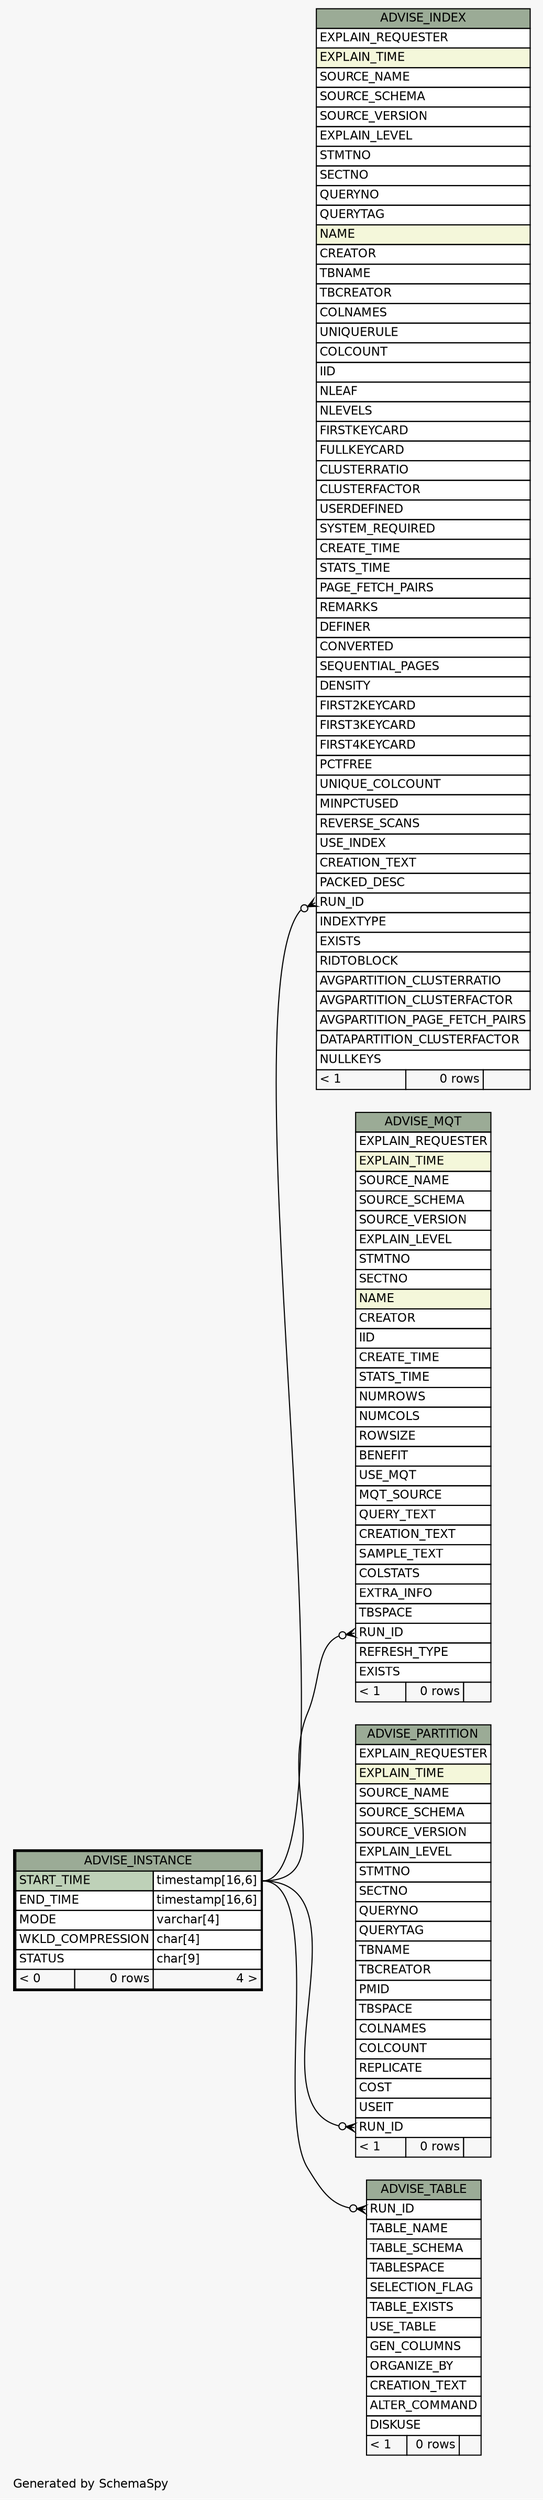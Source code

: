// dot 2.38.0 on Windows 10 10.0
// SchemaSpy rev Unknown
digraph "oneDegreeRelationshipsDiagram" {
  graph [
    rankdir="RL"
    bgcolor="#f7f7f7"
    label="\nGenerated by SchemaSpy"
    labeljust="l"
    nodesep="0.18"
    ranksep="0.46"
    fontname="Helvetica"
    fontsize="11"
  ];
  node [
    fontname="Helvetica"
    fontsize="11"
    shape="plaintext"
  ];
  edge [
    arrowsize="0.8"
  ];
  "ADVISE_INDEX":"RUN_ID":w -> "ADVISE_INSTANCE":"START_TIME.type":e [arrowhead=none dir=back arrowtail=crowodot];
  "ADVISE_MQT":"RUN_ID":w -> "ADVISE_INSTANCE":"START_TIME.type":e [arrowhead=none dir=back arrowtail=crowodot];
  "ADVISE_PARTITION":"RUN_ID":w -> "ADVISE_INSTANCE":"START_TIME.type":e [arrowhead=none dir=back arrowtail=crowodot];
  "ADVISE_TABLE":"RUN_ID":w -> "ADVISE_INSTANCE":"START_TIME.type":e [arrowhead=none dir=back arrowtail=crowodot];
  "ADVISE_INDEX" [
    label=<
    <TABLE BORDER="0" CELLBORDER="1" CELLSPACING="0" BGCOLOR="#ffffff">
      <TR><TD COLSPAN="3" BGCOLOR="#9bab96" ALIGN="CENTER">ADVISE_INDEX</TD></TR>
      <TR><TD PORT="EXPLAIN_REQUESTER" COLSPAN="3" ALIGN="LEFT">EXPLAIN_REQUESTER</TD></TR>
      <TR><TD PORT="EXPLAIN_TIME" COLSPAN="3" BGCOLOR="#f4f7da" ALIGN="LEFT">EXPLAIN_TIME</TD></TR>
      <TR><TD PORT="SOURCE_NAME" COLSPAN="3" ALIGN="LEFT">SOURCE_NAME</TD></TR>
      <TR><TD PORT="SOURCE_SCHEMA" COLSPAN="3" ALIGN="LEFT">SOURCE_SCHEMA</TD></TR>
      <TR><TD PORT="SOURCE_VERSION" COLSPAN="3" ALIGN="LEFT">SOURCE_VERSION</TD></TR>
      <TR><TD PORT="EXPLAIN_LEVEL" COLSPAN="3" ALIGN="LEFT">EXPLAIN_LEVEL</TD></TR>
      <TR><TD PORT="STMTNO" COLSPAN="3" ALIGN="LEFT">STMTNO</TD></TR>
      <TR><TD PORT="SECTNO" COLSPAN="3" ALIGN="LEFT">SECTNO</TD></TR>
      <TR><TD PORT="QUERYNO" COLSPAN="3" ALIGN="LEFT">QUERYNO</TD></TR>
      <TR><TD PORT="QUERYTAG" COLSPAN="3" ALIGN="LEFT">QUERYTAG</TD></TR>
      <TR><TD PORT="NAME" COLSPAN="3" BGCOLOR="#f4f7da" ALIGN="LEFT">NAME</TD></TR>
      <TR><TD PORT="CREATOR" COLSPAN="3" ALIGN="LEFT">CREATOR</TD></TR>
      <TR><TD PORT="TBNAME" COLSPAN="3" ALIGN="LEFT">TBNAME</TD></TR>
      <TR><TD PORT="TBCREATOR" COLSPAN="3" ALIGN="LEFT">TBCREATOR</TD></TR>
      <TR><TD PORT="COLNAMES" COLSPAN="3" ALIGN="LEFT">COLNAMES</TD></TR>
      <TR><TD PORT="UNIQUERULE" COLSPAN="3" ALIGN="LEFT">UNIQUERULE</TD></TR>
      <TR><TD PORT="COLCOUNT" COLSPAN="3" ALIGN="LEFT">COLCOUNT</TD></TR>
      <TR><TD PORT="IID" COLSPAN="3" ALIGN="LEFT">IID</TD></TR>
      <TR><TD PORT="NLEAF" COLSPAN="3" ALIGN="LEFT">NLEAF</TD></TR>
      <TR><TD PORT="NLEVELS" COLSPAN="3" ALIGN="LEFT">NLEVELS</TD></TR>
      <TR><TD PORT="FIRSTKEYCARD" COLSPAN="3" ALIGN="LEFT">FIRSTKEYCARD</TD></TR>
      <TR><TD PORT="FULLKEYCARD" COLSPAN="3" ALIGN="LEFT">FULLKEYCARD</TD></TR>
      <TR><TD PORT="CLUSTERRATIO" COLSPAN="3" ALIGN="LEFT">CLUSTERRATIO</TD></TR>
      <TR><TD PORT="CLUSTERFACTOR" COLSPAN="3" ALIGN="LEFT">CLUSTERFACTOR</TD></TR>
      <TR><TD PORT="USERDEFINED" COLSPAN="3" ALIGN="LEFT">USERDEFINED</TD></TR>
      <TR><TD PORT="SYSTEM_REQUIRED" COLSPAN="3" ALIGN="LEFT">SYSTEM_REQUIRED</TD></TR>
      <TR><TD PORT="CREATE_TIME" COLSPAN="3" ALIGN="LEFT">CREATE_TIME</TD></TR>
      <TR><TD PORT="STATS_TIME" COLSPAN="3" ALIGN="LEFT">STATS_TIME</TD></TR>
      <TR><TD PORT="PAGE_FETCH_PAIRS" COLSPAN="3" ALIGN="LEFT">PAGE_FETCH_PAIRS</TD></TR>
      <TR><TD PORT="REMARKS" COLSPAN="3" ALIGN="LEFT">REMARKS</TD></TR>
      <TR><TD PORT="DEFINER" COLSPAN="3" ALIGN="LEFT">DEFINER</TD></TR>
      <TR><TD PORT="CONVERTED" COLSPAN="3" ALIGN="LEFT">CONVERTED</TD></TR>
      <TR><TD PORT="SEQUENTIAL_PAGES" COLSPAN="3" ALIGN="LEFT">SEQUENTIAL_PAGES</TD></TR>
      <TR><TD PORT="DENSITY" COLSPAN="3" ALIGN="LEFT">DENSITY</TD></TR>
      <TR><TD PORT="FIRST2KEYCARD" COLSPAN="3" ALIGN="LEFT">FIRST2KEYCARD</TD></TR>
      <TR><TD PORT="FIRST3KEYCARD" COLSPAN="3" ALIGN="LEFT">FIRST3KEYCARD</TD></TR>
      <TR><TD PORT="FIRST4KEYCARD" COLSPAN="3" ALIGN="LEFT">FIRST4KEYCARD</TD></TR>
      <TR><TD PORT="PCTFREE" COLSPAN="3" ALIGN="LEFT">PCTFREE</TD></TR>
      <TR><TD PORT="UNIQUE_COLCOUNT" COLSPAN="3" ALIGN="LEFT">UNIQUE_COLCOUNT</TD></TR>
      <TR><TD PORT="MINPCTUSED" COLSPAN="3" ALIGN="LEFT">MINPCTUSED</TD></TR>
      <TR><TD PORT="REVERSE_SCANS" COLSPAN="3" ALIGN="LEFT">REVERSE_SCANS</TD></TR>
      <TR><TD PORT="USE_INDEX" COLSPAN="3" ALIGN="LEFT">USE_INDEX</TD></TR>
      <TR><TD PORT="CREATION_TEXT" COLSPAN="3" ALIGN="LEFT">CREATION_TEXT</TD></TR>
      <TR><TD PORT="PACKED_DESC" COLSPAN="3" ALIGN="LEFT">PACKED_DESC</TD></TR>
      <TR><TD PORT="RUN_ID" COLSPAN="3" ALIGN="LEFT">RUN_ID</TD></TR>
      <TR><TD PORT="INDEXTYPE" COLSPAN="3" ALIGN="LEFT">INDEXTYPE</TD></TR>
      <TR><TD PORT="EXISTS" COLSPAN="3" ALIGN="LEFT">EXISTS</TD></TR>
      <TR><TD PORT="RIDTOBLOCK" COLSPAN="3" ALIGN="LEFT">RIDTOBLOCK</TD></TR>
      <TR><TD PORT="AVGPARTITION_CLUSTERRATIO" COLSPAN="3" ALIGN="LEFT">AVGPARTITION_CLUSTERRATIO</TD></TR>
      <TR><TD PORT="AVGPARTITION_CLUSTERFACTOR" COLSPAN="3" ALIGN="LEFT">AVGPARTITION_CLUSTERFACTOR</TD></TR>
      <TR><TD PORT="AVGPARTITION_PAGE_FETCH_PAIRS" COLSPAN="3" ALIGN="LEFT">AVGPARTITION_PAGE_FETCH_PAIRS</TD></TR>
      <TR><TD PORT="DATAPARTITION_CLUSTERFACTOR" COLSPAN="3" ALIGN="LEFT">DATAPARTITION_CLUSTERFACTOR</TD></TR>
      <TR><TD PORT="NULLKEYS" COLSPAN="3" ALIGN="LEFT">NULLKEYS</TD></TR>
      <TR><TD ALIGN="LEFT" BGCOLOR="#f7f7f7">&lt; 1</TD><TD ALIGN="RIGHT" BGCOLOR="#f7f7f7">0 rows</TD><TD ALIGN="RIGHT" BGCOLOR="#f7f7f7">  </TD></TR>
    </TABLE>>
    URL="ADVISE_INDEX.html"
    tooltip="ADVISE_INDEX"
  ];
  "ADVISE_INSTANCE" [
    label=<
    <TABLE BORDER="2" CELLBORDER="1" CELLSPACING="0" BGCOLOR="#ffffff">
      <TR><TD COLSPAN="3" BGCOLOR="#9bab96" ALIGN="CENTER">ADVISE_INSTANCE</TD></TR>
      <TR><TD PORT="START_TIME" COLSPAN="2" BGCOLOR="#bed1b8" ALIGN="LEFT">START_TIME</TD><TD PORT="START_TIME.type" ALIGN="LEFT">timestamp[16,6]</TD></TR>
      <TR><TD PORT="END_TIME" COLSPAN="2" ALIGN="LEFT">END_TIME</TD><TD PORT="END_TIME.type" ALIGN="LEFT">timestamp[16,6]</TD></TR>
      <TR><TD PORT="MODE" COLSPAN="2" ALIGN="LEFT">MODE</TD><TD PORT="MODE.type" ALIGN="LEFT">varchar[4]</TD></TR>
      <TR><TD PORT="WKLD_COMPRESSION" COLSPAN="2" ALIGN="LEFT">WKLD_COMPRESSION</TD><TD PORT="WKLD_COMPRESSION.type" ALIGN="LEFT">char[4]</TD></TR>
      <TR><TD PORT="STATUS" COLSPAN="2" ALIGN="LEFT">STATUS</TD><TD PORT="STATUS.type" ALIGN="LEFT">char[9]</TD></TR>
      <TR><TD ALIGN="LEFT" BGCOLOR="#f7f7f7">&lt; 0</TD><TD ALIGN="RIGHT" BGCOLOR="#f7f7f7">0 rows</TD><TD ALIGN="RIGHT" BGCOLOR="#f7f7f7">4 &gt;</TD></TR>
    </TABLE>>
    URL="ADVISE_INSTANCE.html"
    tooltip="ADVISE_INSTANCE"
  ];
  "ADVISE_MQT" [
    label=<
    <TABLE BORDER="0" CELLBORDER="1" CELLSPACING="0" BGCOLOR="#ffffff">
      <TR><TD COLSPAN="3" BGCOLOR="#9bab96" ALIGN="CENTER">ADVISE_MQT</TD></TR>
      <TR><TD PORT="EXPLAIN_REQUESTER" COLSPAN="3" ALIGN="LEFT">EXPLAIN_REQUESTER</TD></TR>
      <TR><TD PORT="EXPLAIN_TIME" COLSPAN="3" BGCOLOR="#f4f7da" ALIGN="LEFT">EXPLAIN_TIME</TD></TR>
      <TR><TD PORT="SOURCE_NAME" COLSPAN="3" ALIGN="LEFT">SOURCE_NAME</TD></TR>
      <TR><TD PORT="SOURCE_SCHEMA" COLSPAN="3" ALIGN="LEFT">SOURCE_SCHEMA</TD></TR>
      <TR><TD PORT="SOURCE_VERSION" COLSPAN="3" ALIGN="LEFT">SOURCE_VERSION</TD></TR>
      <TR><TD PORT="EXPLAIN_LEVEL" COLSPAN="3" ALIGN="LEFT">EXPLAIN_LEVEL</TD></TR>
      <TR><TD PORT="STMTNO" COLSPAN="3" ALIGN="LEFT">STMTNO</TD></TR>
      <TR><TD PORT="SECTNO" COLSPAN="3" ALIGN="LEFT">SECTNO</TD></TR>
      <TR><TD PORT="NAME" COLSPAN="3" BGCOLOR="#f4f7da" ALIGN="LEFT">NAME</TD></TR>
      <TR><TD PORT="CREATOR" COLSPAN="3" ALIGN="LEFT">CREATOR</TD></TR>
      <TR><TD PORT="IID" COLSPAN="3" ALIGN="LEFT">IID</TD></TR>
      <TR><TD PORT="CREATE_TIME" COLSPAN="3" ALIGN="LEFT">CREATE_TIME</TD></TR>
      <TR><TD PORT="STATS_TIME" COLSPAN="3" ALIGN="LEFT">STATS_TIME</TD></TR>
      <TR><TD PORT="NUMROWS" COLSPAN="3" ALIGN="LEFT">NUMROWS</TD></TR>
      <TR><TD PORT="NUMCOLS" COLSPAN="3" ALIGN="LEFT">NUMCOLS</TD></TR>
      <TR><TD PORT="ROWSIZE" COLSPAN="3" ALIGN="LEFT">ROWSIZE</TD></TR>
      <TR><TD PORT="BENEFIT" COLSPAN="3" ALIGN="LEFT">BENEFIT</TD></TR>
      <TR><TD PORT="USE_MQT" COLSPAN="3" ALIGN="LEFT">USE_MQT</TD></TR>
      <TR><TD PORT="MQT_SOURCE" COLSPAN="3" ALIGN="LEFT">MQT_SOURCE</TD></TR>
      <TR><TD PORT="QUERY_TEXT" COLSPAN="3" ALIGN="LEFT">QUERY_TEXT</TD></TR>
      <TR><TD PORT="CREATION_TEXT" COLSPAN="3" ALIGN="LEFT">CREATION_TEXT</TD></TR>
      <TR><TD PORT="SAMPLE_TEXT" COLSPAN="3" ALIGN="LEFT">SAMPLE_TEXT</TD></TR>
      <TR><TD PORT="COLSTATS" COLSPAN="3" ALIGN="LEFT">COLSTATS</TD></TR>
      <TR><TD PORT="EXTRA_INFO" COLSPAN="3" ALIGN="LEFT">EXTRA_INFO</TD></TR>
      <TR><TD PORT="TBSPACE" COLSPAN="3" ALIGN="LEFT">TBSPACE</TD></TR>
      <TR><TD PORT="RUN_ID" COLSPAN="3" ALIGN="LEFT">RUN_ID</TD></TR>
      <TR><TD PORT="REFRESH_TYPE" COLSPAN="3" ALIGN="LEFT">REFRESH_TYPE</TD></TR>
      <TR><TD PORT="EXISTS" COLSPAN="3" ALIGN="LEFT">EXISTS</TD></TR>
      <TR><TD ALIGN="LEFT" BGCOLOR="#f7f7f7">&lt; 1</TD><TD ALIGN="RIGHT" BGCOLOR="#f7f7f7">0 rows</TD><TD ALIGN="RIGHT" BGCOLOR="#f7f7f7">  </TD></TR>
    </TABLE>>
    URL="ADVISE_MQT.html"
    tooltip="ADVISE_MQT"
  ];
  "ADVISE_PARTITION" [
    label=<
    <TABLE BORDER="0" CELLBORDER="1" CELLSPACING="0" BGCOLOR="#ffffff">
      <TR><TD COLSPAN="3" BGCOLOR="#9bab96" ALIGN="CENTER">ADVISE_PARTITION</TD></TR>
      <TR><TD PORT="EXPLAIN_REQUESTER" COLSPAN="3" ALIGN="LEFT">EXPLAIN_REQUESTER</TD></TR>
      <TR><TD PORT="EXPLAIN_TIME" COLSPAN="3" BGCOLOR="#f4f7da" ALIGN="LEFT">EXPLAIN_TIME</TD></TR>
      <TR><TD PORT="SOURCE_NAME" COLSPAN="3" ALIGN="LEFT">SOURCE_NAME</TD></TR>
      <TR><TD PORT="SOURCE_SCHEMA" COLSPAN="3" ALIGN="LEFT">SOURCE_SCHEMA</TD></TR>
      <TR><TD PORT="SOURCE_VERSION" COLSPAN="3" ALIGN="LEFT">SOURCE_VERSION</TD></TR>
      <TR><TD PORT="EXPLAIN_LEVEL" COLSPAN="3" ALIGN="LEFT">EXPLAIN_LEVEL</TD></TR>
      <TR><TD PORT="STMTNO" COLSPAN="3" ALIGN="LEFT">STMTNO</TD></TR>
      <TR><TD PORT="SECTNO" COLSPAN="3" ALIGN="LEFT">SECTNO</TD></TR>
      <TR><TD PORT="QUERYNO" COLSPAN="3" ALIGN="LEFT">QUERYNO</TD></TR>
      <TR><TD PORT="QUERYTAG" COLSPAN="3" ALIGN="LEFT">QUERYTAG</TD></TR>
      <TR><TD PORT="TBNAME" COLSPAN="3" ALIGN="LEFT">TBNAME</TD></TR>
      <TR><TD PORT="TBCREATOR" COLSPAN="3" ALIGN="LEFT">TBCREATOR</TD></TR>
      <TR><TD PORT="PMID" COLSPAN="3" ALIGN="LEFT">PMID</TD></TR>
      <TR><TD PORT="TBSPACE" COLSPAN="3" ALIGN="LEFT">TBSPACE</TD></TR>
      <TR><TD PORT="COLNAMES" COLSPAN="3" ALIGN="LEFT">COLNAMES</TD></TR>
      <TR><TD PORT="COLCOUNT" COLSPAN="3" ALIGN="LEFT">COLCOUNT</TD></TR>
      <TR><TD PORT="REPLICATE" COLSPAN="3" ALIGN="LEFT">REPLICATE</TD></TR>
      <TR><TD PORT="COST" COLSPAN="3" ALIGN="LEFT">COST</TD></TR>
      <TR><TD PORT="USEIT" COLSPAN="3" ALIGN="LEFT">USEIT</TD></TR>
      <TR><TD PORT="RUN_ID" COLSPAN="3" ALIGN="LEFT">RUN_ID</TD></TR>
      <TR><TD ALIGN="LEFT" BGCOLOR="#f7f7f7">&lt; 1</TD><TD ALIGN="RIGHT" BGCOLOR="#f7f7f7">0 rows</TD><TD ALIGN="RIGHT" BGCOLOR="#f7f7f7">  </TD></TR>
    </TABLE>>
    URL="ADVISE_PARTITION.html"
    tooltip="ADVISE_PARTITION"
  ];
  "ADVISE_TABLE" [
    label=<
    <TABLE BORDER="0" CELLBORDER="1" CELLSPACING="0" BGCOLOR="#ffffff">
      <TR><TD COLSPAN="3" BGCOLOR="#9bab96" ALIGN="CENTER">ADVISE_TABLE</TD></TR>
      <TR><TD PORT="RUN_ID" COLSPAN="3" ALIGN="LEFT">RUN_ID</TD></TR>
      <TR><TD PORT="TABLE_NAME" COLSPAN="3" ALIGN="LEFT">TABLE_NAME</TD></TR>
      <TR><TD PORT="TABLE_SCHEMA" COLSPAN="3" ALIGN="LEFT">TABLE_SCHEMA</TD></TR>
      <TR><TD PORT="TABLESPACE" COLSPAN="3" ALIGN="LEFT">TABLESPACE</TD></TR>
      <TR><TD PORT="SELECTION_FLAG" COLSPAN="3" ALIGN="LEFT">SELECTION_FLAG</TD></TR>
      <TR><TD PORT="TABLE_EXISTS" COLSPAN="3" ALIGN="LEFT">TABLE_EXISTS</TD></TR>
      <TR><TD PORT="USE_TABLE" COLSPAN="3" ALIGN="LEFT">USE_TABLE</TD></TR>
      <TR><TD PORT="GEN_COLUMNS" COLSPAN="3" ALIGN="LEFT">GEN_COLUMNS</TD></TR>
      <TR><TD PORT="ORGANIZE_BY" COLSPAN="3" ALIGN="LEFT">ORGANIZE_BY</TD></TR>
      <TR><TD PORT="CREATION_TEXT" COLSPAN="3" ALIGN="LEFT">CREATION_TEXT</TD></TR>
      <TR><TD PORT="ALTER_COMMAND" COLSPAN="3" ALIGN="LEFT">ALTER_COMMAND</TD></TR>
      <TR><TD PORT="DISKUSE" COLSPAN="3" ALIGN="LEFT">DISKUSE</TD></TR>
      <TR><TD ALIGN="LEFT" BGCOLOR="#f7f7f7">&lt; 1</TD><TD ALIGN="RIGHT" BGCOLOR="#f7f7f7">0 rows</TD><TD ALIGN="RIGHT" BGCOLOR="#f7f7f7">  </TD></TR>
    </TABLE>>
    URL="ADVISE_TABLE.html"
    tooltip="ADVISE_TABLE"
  ];
}
